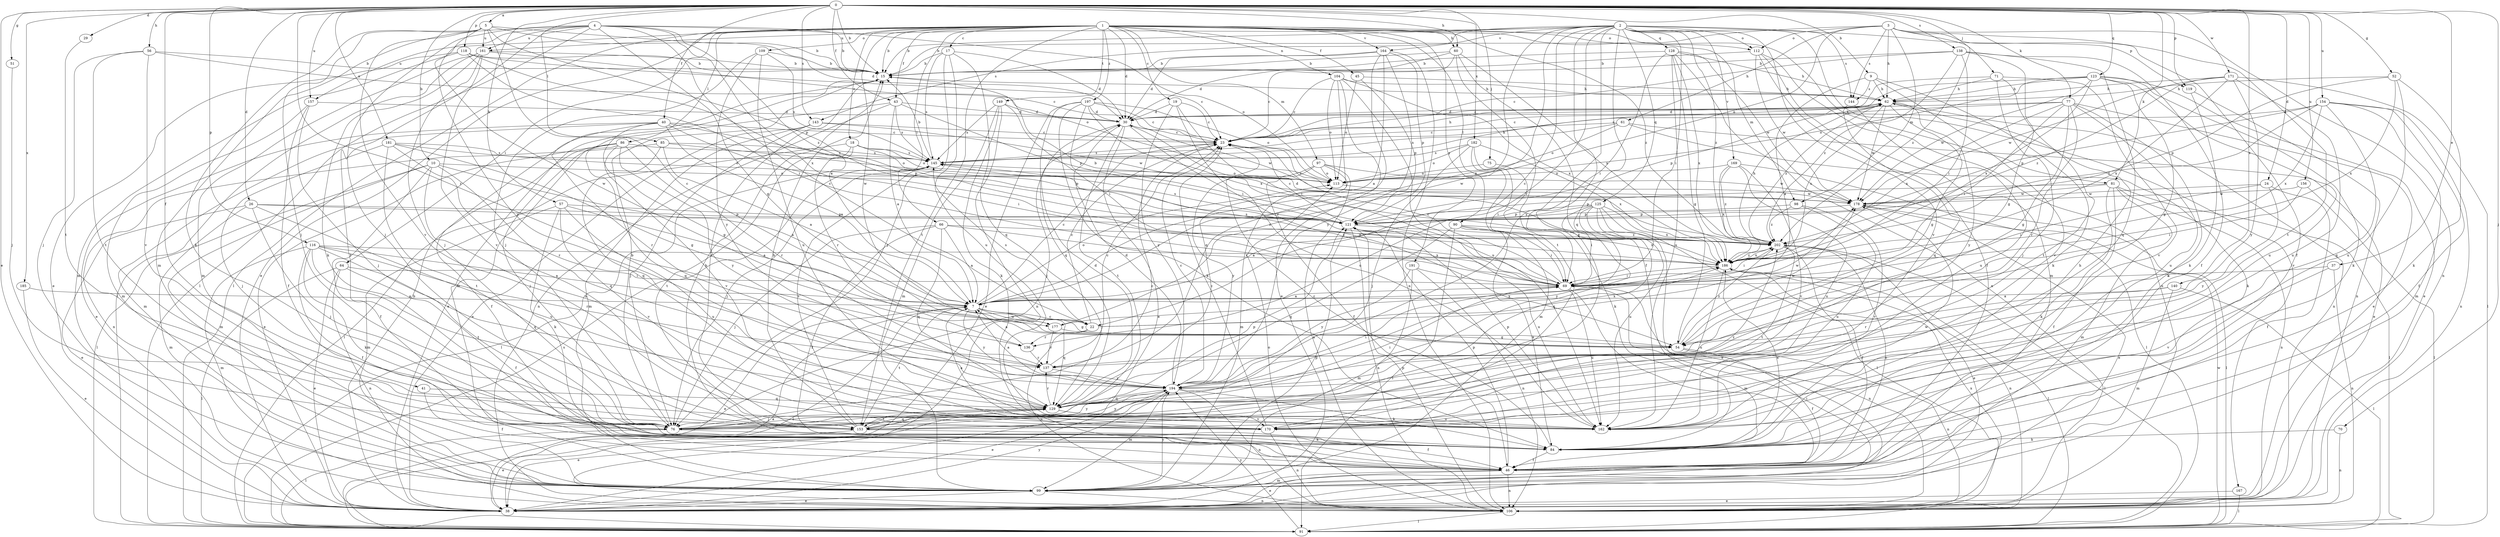 strict digraph  {
0;
1;
2;
3;
4;
5;
7;
9;
10;
15;
17;
18;
19;
22;
23;
24;
26;
29;
30;
37;
38;
40;
41;
43;
45;
46;
51;
52;
54;
56;
57;
60;
61;
62;
64;
66;
69;
70;
71;
75;
76;
77;
81;
84;
85;
86;
90;
91;
97;
98;
99;
104;
106;
109;
112;
113;
116;
118;
119;
121;
123;
125;
128;
129;
136;
137;
138;
140;
143;
144;
145;
149;
153;
154;
156;
157;
161;
162;
164;
167;
169;
170;
171;
177;
178;
181;
182;
185;
186;
191;
194;
197;
202;
0 -> 5  [label=a];
0 -> 9  [label=b];
0 -> 10  [label=b];
0 -> 15  [label=b];
0 -> 24  [label=d];
0 -> 26  [label=d];
0 -> 29  [label=d];
0 -> 37  [label=e];
0 -> 38  [label=e];
0 -> 40  [label=f];
0 -> 41  [label=f];
0 -> 43  [label=f];
0 -> 51  [label=g];
0 -> 52  [label=g];
0 -> 56  [label=h];
0 -> 57  [label=h];
0 -> 60  [label=h];
0 -> 70  [label=j];
0 -> 71  [label=j];
0 -> 75  [label=j];
0 -> 77  [label=k];
0 -> 81  [label=k];
0 -> 85  [label=l];
0 -> 116  [label=p];
0 -> 118  [label=p];
0 -> 119  [label=p];
0 -> 123  [label=q];
0 -> 136  [label=r];
0 -> 138  [label=s];
0 -> 140  [label=s];
0 -> 143  [label=s];
0 -> 154  [label=u];
0 -> 156  [label=u];
0 -> 157  [label=u];
0 -> 171  [label=w];
0 -> 181  [label=x];
0 -> 182  [label=x];
0 -> 185  [label=x];
1 -> 15  [label=b];
1 -> 17  [label=c];
1 -> 18  [label=c];
1 -> 19  [label=c];
1 -> 30  [label=d];
1 -> 38  [label=e];
1 -> 43  [label=f];
1 -> 45  [label=f];
1 -> 60  [label=h];
1 -> 64  [label=i];
1 -> 66  [label=i];
1 -> 81  [label=k];
1 -> 86  [label=l];
1 -> 90  [label=l];
1 -> 91  [label=l];
1 -> 97  [label=m];
1 -> 98  [label=m];
1 -> 104  [label=n];
1 -> 109  [label=o];
1 -> 112  [label=o];
1 -> 149  [label=t];
1 -> 153  [label=t];
1 -> 157  [label=u];
1 -> 164  [label=v];
1 -> 177  [label=w];
1 -> 191  [label=y];
1 -> 197  [label=z];
1 -> 202  [label=z];
2 -> 7  [label=a];
2 -> 15  [label=b];
2 -> 22  [label=c];
2 -> 69  [label=i];
2 -> 76  [label=j];
2 -> 112  [label=o];
2 -> 119  [label=p];
2 -> 125  [label=q];
2 -> 128  [label=q];
2 -> 129  [label=q];
2 -> 136  [label=r];
2 -> 143  [label=s];
2 -> 144  [label=s];
2 -> 161  [label=u];
2 -> 164  [label=v];
2 -> 167  [label=v];
2 -> 169  [label=v];
2 -> 170  [label=v];
2 -> 177  [label=w];
2 -> 194  [label=y];
2 -> 202  [label=z];
3 -> 15  [label=b];
3 -> 46  [label=f];
3 -> 61  [label=h];
3 -> 62  [label=h];
3 -> 98  [label=m];
3 -> 106  [label=n];
3 -> 112  [label=o];
3 -> 113  [label=o];
3 -> 144  [label=s];
3 -> 153  [label=t];
3 -> 202  [label=z];
4 -> 7  [label=a];
4 -> 15  [label=b];
4 -> 22  [label=c];
4 -> 46  [label=f];
4 -> 54  [label=g];
4 -> 76  [label=j];
4 -> 91  [label=l];
4 -> 99  [label=m];
4 -> 113  [label=o];
4 -> 161  [label=u];
4 -> 194  [label=y];
4 -> 202  [label=z];
5 -> 15  [label=b];
5 -> 22  [label=c];
5 -> 30  [label=d];
5 -> 76  [label=j];
5 -> 84  [label=k];
5 -> 121  [label=p];
5 -> 161  [label=u];
5 -> 170  [label=v];
5 -> 177  [label=w];
7 -> 22  [label=c];
7 -> 23  [label=c];
7 -> 38  [label=e];
7 -> 54  [label=g];
7 -> 91  [label=l];
7 -> 113  [label=o];
7 -> 129  [label=q];
7 -> 153  [label=t];
7 -> 177  [label=w];
7 -> 194  [label=y];
9 -> 7  [label=a];
9 -> 62  [label=h];
9 -> 84  [label=k];
9 -> 144  [label=s];
9 -> 170  [label=v];
10 -> 7  [label=a];
10 -> 46  [label=f];
10 -> 91  [label=l];
10 -> 99  [label=m];
10 -> 113  [label=o];
10 -> 129  [label=q];
10 -> 162  [label=u];
15 -> 62  [label=h];
15 -> 99  [label=m];
15 -> 153  [label=t];
17 -> 15  [label=b];
17 -> 30  [label=d];
17 -> 76  [label=j];
17 -> 129  [label=q];
17 -> 145  [label=s];
17 -> 162  [label=u];
18 -> 91  [label=l];
18 -> 113  [label=o];
18 -> 121  [label=p];
18 -> 136  [label=r];
18 -> 145  [label=s];
18 -> 153  [label=t];
19 -> 23  [label=c];
19 -> 30  [label=d];
19 -> 69  [label=i];
19 -> 162  [label=u];
19 -> 194  [label=y];
22 -> 23  [label=c];
22 -> 106  [label=n];
22 -> 136  [label=r];
22 -> 145  [label=s];
22 -> 178  [label=w];
22 -> 186  [label=x];
23 -> 62  [label=h];
23 -> 145  [label=s];
24 -> 46  [label=f];
24 -> 69  [label=i];
24 -> 178  [label=w];
24 -> 194  [label=y];
26 -> 38  [label=e];
26 -> 76  [label=j];
26 -> 99  [label=m];
26 -> 121  [label=p];
26 -> 162  [label=u];
26 -> 202  [label=z];
29 -> 153  [label=t];
30 -> 23  [label=c];
30 -> 38  [label=e];
30 -> 54  [label=g];
30 -> 76  [label=j];
30 -> 153  [label=t];
30 -> 178  [label=w];
37 -> 69  [label=i];
37 -> 106  [label=n];
37 -> 170  [label=v];
38 -> 15  [label=b];
38 -> 69  [label=i];
38 -> 194  [label=y];
40 -> 7  [label=a];
40 -> 23  [label=c];
40 -> 38  [label=e];
40 -> 54  [label=g];
40 -> 69  [label=i];
40 -> 99  [label=m];
40 -> 121  [label=p];
40 -> 137  [label=r];
41 -> 46  [label=f];
41 -> 129  [label=q];
43 -> 7  [label=a];
43 -> 30  [label=d];
43 -> 38  [label=e];
43 -> 106  [label=n];
43 -> 121  [label=p];
43 -> 145  [label=s];
45 -> 62  [label=h];
45 -> 113  [label=o];
45 -> 121  [label=p];
46 -> 38  [label=e];
46 -> 99  [label=m];
46 -> 106  [label=n];
46 -> 121  [label=p];
46 -> 202  [label=z];
51 -> 76  [label=j];
52 -> 62  [label=h];
52 -> 84  [label=k];
52 -> 121  [label=p];
52 -> 162  [label=u];
52 -> 186  [label=x];
54 -> 46  [label=f];
54 -> 106  [label=n];
54 -> 178  [label=w];
54 -> 202  [label=z];
56 -> 15  [label=b];
56 -> 23  [label=c];
56 -> 76  [label=j];
56 -> 153  [label=t];
56 -> 170  [label=v];
57 -> 7  [label=a];
57 -> 84  [label=k];
57 -> 99  [label=m];
57 -> 121  [label=p];
57 -> 162  [label=u];
57 -> 170  [label=v];
60 -> 15  [label=b];
60 -> 23  [label=c];
60 -> 30  [label=d];
60 -> 46  [label=f];
60 -> 153  [label=t];
60 -> 186  [label=x];
61 -> 23  [label=c];
61 -> 38  [label=e];
61 -> 84  [label=k];
61 -> 113  [label=o];
61 -> 145  [label=s];
62 -> 30  [label=d];
62 -> 54  [label=g];
62 -> 106  [label=n];
62 -> 121  [label=p];
62 -> 178  [label=w];
62 -> 186  [label=x];
62 -> 194  [label=y];
62 -> 202  [label=z];
64 -> 38  [label=e];
64 -> 46  [label=f];
64 -> 69  [label=i];
64 -> 91  [label=l];
64 -> 106  [label=n];
66 -> 7  [label=a];
66 -> 46  [label=f];
66 -> 69  [label=i];
66 -> 76  [label=j];
66 -> 129  [label=q];
66 -> 202  [label=z];
69 -> 7  [label=a];
69 -> 23  [label=c];
69 -> 99  [label=m];
69 -> 106  [label=n];
69 -> 162  [label=u];
70 -> 84  [label=k];
70 -> 106  [label=n];
71 -> 23  [label=c];
71 -> 62  [label=h];
71 -> 76  [label=j];
71 -> 153  [label=t];
71 -> 170  [label=v];
75 -> 84  [label=k];
75 -> 113  [label=o];
76 -> 15  [label=b];
76 -> 23  [label=c];
76 -> 84  [label=k];
76 -> 91  [label=l];
76 -> 121  [label=p];
76 -> 194  [label=y];
76 -> 202  [label=z];
77 -> 23  [label=c];
77 -> 30  [label=d];
77 -> 38  [label=e];
77 -> 54  [label=g];
77 -> 69  [label=i];
77 -> 84  [label=k];
77 -> 137  [label=r];
77 -> 162  [label=u];
77 -> 186  [label=x];
81 -> 46  [label=f];
81 -> 84  [label=k];
81 -> 91  [label=l];
81 -> 99  [label=m];
81 -> 106  [label=n];
81 -> 121  [label=p];
81 -> 178  [label=w];
84 -> 15  [label=b];
84 -> 23  [label=c];
84 -> 46  [label=f];
84 -> 178  [label=w];
84 -> 186  [label=x];
85 -> 7  [label=a];
85 -> 106  [label=n];
85 -> 113  [label=o];
85 -> 129  [label=q];
85 -> 145  [label=s];
86 -> 38  [label=e];
86 -> 46  [label=f];
86 -> 76  [label=j];
86 -> 129  [label=q];
86 -> 137  [label=r];
86 -> 145  [label=s];
86 -> 170  [label=v];
86 -> 194  [label=y];
90 -> 69  [label=i];
90 -> 84  [label=k];
90 -> 91  [label=l];
90 -> 129  [label=q];
90 -> 186  [label=x];
90 -> 202  [label=z];
91 -> 7  [label=a];
91 -> 145  [label=s];
91 -> 178  [label=w];
91 -> 194  [label=y];
97 -> 46  [label=f];
97 -> 99  [label=m];
97 -> 106  [label=n];
97 -> 113  [label=o];
97 -> 178  [label=w];
97 -> 194  [label=y];
98 -> 121  [label=p];
98 -> 162  [label=u];
98 -> 170  [label=v];
98 -> 202  [label=z];
99 -> 38  [label=e];
99 -> 106  [label=n];
99 -> 121  [label=p];
99 -> 194  [label=y];
104 -> 23  [label=c];
104 -> 38  [label=e];
104 -> 62  [label=h];
104 -> 113  [label=o];
104 -> 129  [label=q];
104 -> 162  [label=u];
104 -> 186  [label=x];
106 -> 91  [label=l];
106 -> 113  [label=o];
106 -> 121  [label=p];
106 -> 186  [label=x];
109 -> 15  [label=b];
109 -> 76  [label=j];
109 -> 145  [label=s];
109 -> 162  [label=u];
109 -> 194  [label=y];
112 -> 15  [label=b];
112 -> 46  [label=f];
112 -> 99  [label=m];
112 -> 106  [label=n];
112 -> 178  [label=w];
113 -> 178  [label=w];
116 -> 7  [label=a];
116 -> 46  [label=f];
116 -> 84  [label=k];
116 -> 99  [label=m];
116 -> 129  [label=q];
116 -> 137  [label=r];
116 -> 153  [label=t];
116 -> 186  [label=x];
118 -> 15  [label=b];
118 -> 23  [label=c];
118 -> 38  [label=e];
118 -> 69  [label=i];
118 -> 99  [label=m];
118 -> 186  [label=x];
119 -> 84  [label=k];
119 -> 106  [label=n];
121 -> 23  [label=c];
121 -> 106  [label=n];
121 -> 145  [label=s];
121 -> 162  [label=u];
121 -> 202  [label=z];
123 -> 38  [label=e];
123 -> 54  [label=g];
123 -> 62  [label=h];
123 -> 84  [label=k];
123 -> 113  [label=o];
123 -> 145  [label=s];
123 -> 162  [label=u];
123 -> 178  [label=w];
123 -> 186  [label=x];
125 -> 7  [label=a];
125 -> 38  [label=e];
125 -> 69  [label=i];
125 -> 91  [label=l];
125 -> 121  [label=p];
125 -> 129  [label=q];
125 -> 162  [label=u];
125 -> 186  [label=x];
125 -> 194  [label=y];
128 -> 15  [label=b];
128 -> 54  [label=g];
128 -> 62  [label=h];
128 -> 69  [label=i];
128 -> 106  [label=n];
128 -> 162  [label=u];
128 -> 178  [label=w];
128 -> 186  [label=x];
129 -> 30  [label=d];
129 -> 38  [label=e];
129 -> 69  [label=i];
129 -> 76  [label=j];
129 -> 137  [label=r];
129 -> 153  [label=t];
129 -> 162  [label=u];
129 -> 170  [label=v];
136 -> 7  [label=a];
136 -> 137  [label=r];
137 -> 23  [label=c];
137 -> 194  [label=y];
138 -> 15  [label=b];
138 -> 23  [label=c];
138 -> 46  [label=f];
138 -> 54  [label=g];
138 -> 69  [label=i];
138 -> 129  [label=q];
138 -> 202  [label=z];
140 -> 7  [label=a];
140 -> 91  [label=l];
140 -> 99  [label=m];
140 -> 137  [label=r];
143 -> 23  [label=c];
143 -> 38  [label=e];
143 -> 76  [label=j];
143 -> 99  [label=m];
143 -> 178  [label=w];
144 -> 129  [label=q];
144 -> 162  [label=u];
145 -> 15  [label=b];
145 -> 62  [label=h];
145 -> 76  [label=j];
145 -> 91  [label=l];
145 -> 113  [label=o];
149 -> 30  [label=d];
149 -> 69  [label=i];
149 -> 84  [label=k];
149 -> 99  [label=m];
149 -> 106  [label=n];
149 -> 145  [label=s];
153 -> 15  [label=b];
153 -> 38  [label=e];
153 -> 46  [label=f];
153 -> 129  [label=q];
153 -> 145  [label=s];
153 -> 194  [label=y];
154 -> 30  [label=d];
154 -> 46  [label=f];
154 -> 99  [label=m];
154 -> 106  [label=n];
154 -> 121  [label=p];
154 -> 129  [label=q];
154 -> 186  [label=x];
154 -> 202  [label=z];
156 -> 69  [label=i];
156 -> 91  [label=l];
156 -> 178  [label=w];
157 -> 30  [label=d];
157 -> 46  [label=f];
157 -> 76  [label=j];
157 -> 99  [label=m];
161 -> 15  [label=b];
161 -> 76  [label=j];
161 -> 84  [label=k];
161 -> 91  [label=l];
161 -> 99  [label=m];
161 -> 113  [label=o];
161 -> 170  [label=v];
162 -> 121  [label=p];
164 -> 7  [label=a];
164 -> 15  [label=b];
164 -> 30  [label=d];
164 -> 106  [label=n];
164 -> 121  [label=p];
164 -> 137  [label=r];
164 -> 194  [label=y];
167 -> 38  [label=e];
167 -> 91  [label=l];
169 -> 91  [label=l];
169 -> 113  [label=o];
169 -> 162  [label=u];
169 -> 170  [label=v];
169 -> 186  [label=x];
169 -> 202  [label=z];
170 -> 7  [label=a];
170 -> 23  [label=c];
170 -> 62  [label=h];
170 -> 106  [label=n];
171 -> 62  [label=h];
171 -> 91  [label=l];
171 -> 162  [label=u];
171 -> 178  [label=w];
171 -> 186  [label=x];
171 -> 194  [label=y];
171 -> 202  [label=z];
177 -> 54  [label=g];
177 -> 137  [label=r];
177 -> 186  [label=x];
178 -> 23  [label=c];
178 -> 38  [label=e];
178 -> 91  [label=l];
178 -> 121  [label=p];
181 -> 54  [label=g];
181 -> 76  [label=j];
181 -> 113  [label=o];
181 -> 137  [label=r];
181 -> 145  [label=s];
181 -> 153  [label=t];
182 -> 69  [label=i];
182 -> 76  [label=j];
182 -> 99  [label=m];
182 -> 113  [label=o];
182 -> 145  [label=s];
182 -> 186  [label=x];
185 -> 7  [label=a];
185 -> 38  [label=e];
186 -> 69  [label=i];
186 -> 91  [label=l];
186 -> 106  [label=n];
186 -> 145  [label=s];
186 -> 162  [label=u];
186 -> 202  [label=z];
191 -> 69  [label=i];
191 -> 99  [label=m];
191 -> 106  [label=n];
191 -> 194  [label=y];
194 -> 7  [label=a];
194 -> 23  [label=c];
194 -> 30  [label=d];
194 -> 38  [label=e];
194 -> 69  [label=i];
194 -> 84  [label=k];
194 -> 99  [label=m];
194 -> 106  [label=n];
194 -> 129  [label=q];
197 -> 23  [label=c];
197 -> 30  [label=d];
197 -> 38  [label=e];
197 -> 69  [label=i];
197 -> 84  [label=k];
197 -> 113  [label=o];
197 -> 129  [label=q];
197 -> 186  [label=x];
202 -> 15  [label=b];
202 -> 30  [label=d];
202 -> 38  [label=e];
202 -> 46  [label=f];
202 -> 62  [label=h];
202 -> 69  [label=i];
202 -> 91  [label=l];
202 -> 153  [label=t];
202 -> 186  [label=x];
}
